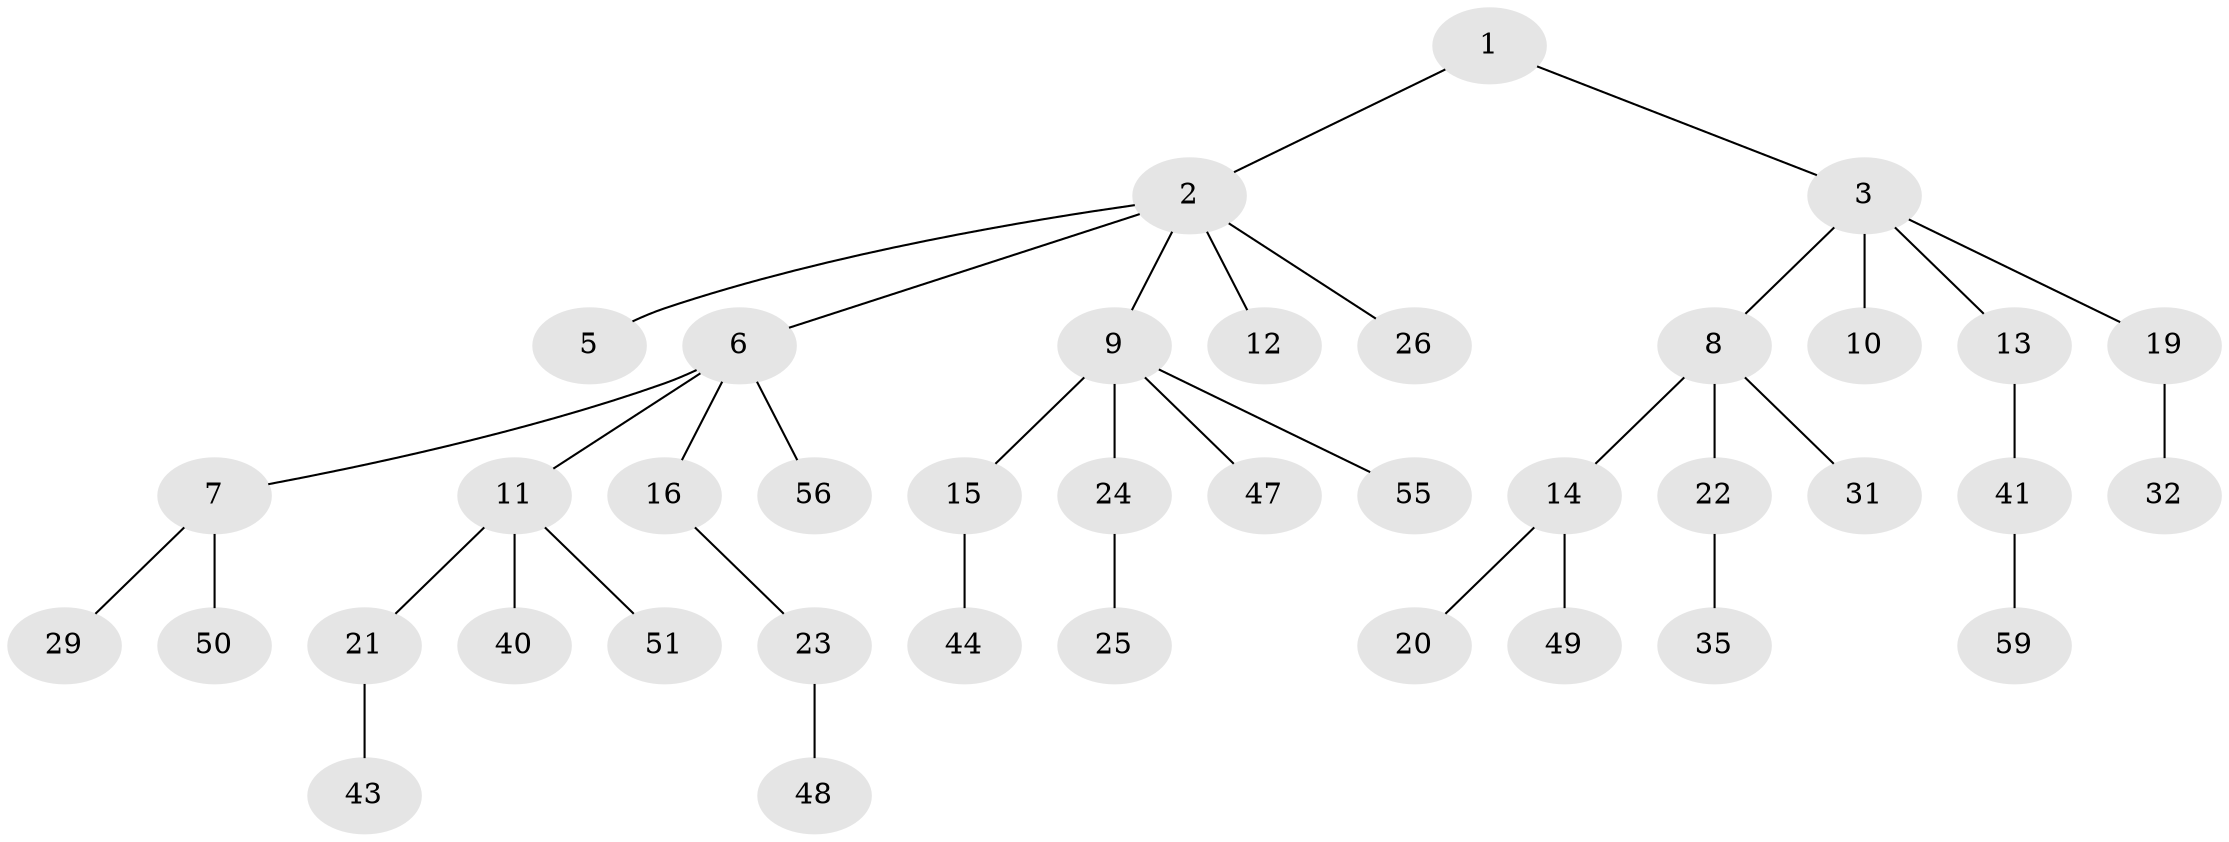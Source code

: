 // Generated by graph-tools (version 1.1) at 2025/24/03/03/25 07:24:07]
// undirected, 39 vertices, 38 edges
graph export_dot {
graph [start="1"]
  node [color=gray90,style=filled];
  1 [super="+33"];
  2 [super="+4"];
  3 [super="+53"];
  5 [super="+46"];
  6 [super="+52"];
  7 [super="+38"];
  8 [super="+39"];
  9 [super="+28"];
  10;
  11 [super="+18"];
  12;
  13;
  14;
  15 [super="+34"];
  16 [super="+17"];
  19 [super="+58"];
  20 [super="+45"];
  21 [super="+27"];
  22 [super="+61"];
  23 [super="+30"];
  24 [super="+36"];
  25 [super="+37"];
  26 [super="+42"];
  29;
  31;
  32;
  35;
  40;
  41 [super="+54"];
  43;
  44;
  47;
  48;
  49;
  50 [super="+57"];
  51;
  55;
  56;
  59 [super="+60"];
  1 -- 2;
  1 -- 3;
  2 -- 5;
  2 -- 6;
  2 -- 26;
  2 -- 9;
  2 -- 12;
  3 -- 8;
  3 -- 10;
  3 -- 13;
  3 -- 19;
  6 -- 7;
  6 -- 11;
  6 -- 16;
  6 -- 56;
  7 -- 29;
  7 -- 50;
  8 -- 14;
  8 -- 22;
  8 -- 31;
  9 -- 15;
  9 -- 24;
  9 -- 47;
  9 -- 55;
  11 -- 40;
  11 -- 51;
  11 -- 21;
  13 -- 41;
  14 -- 20;
  14 -- 49;
  15 -- 44;
  16 -- 23;
  19 -- 32;
  21 -- 43;
  22 -- 35;
  23 -- 48;
  24 -- 25;
  41 -- 59;
}
